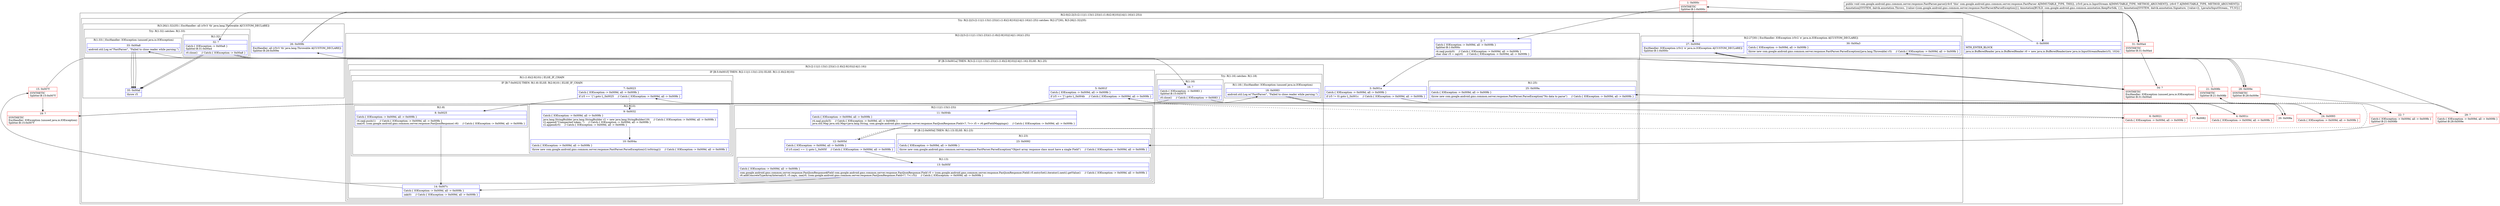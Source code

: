 digraph "CFG forcom.google.android.gms.common.server.response.FastParser.parse(Ljava\/io\/InputStream;Lcom\/google\/android\/gms\/common\/server\/response\/FastJsonResponse;)V" {
subgraph cluster_Region_1260669909 {
label = "R(2:0|(2:2|(3:(2:11|(1:13)(1:23))(1:(1:8)(2:9|10))|14|(1:16))(1:25)))";
node [shape=record,color=blue];
Node_0 [shape=record,label="{0\:\ 0x0000|MTH_ENTER_BLOCK\l|java.io.BufferedReader java.io.BufferedReader r0 = new java.io.BufferedReader(new java.io.InputStreamReader(r5), 1024)\l}"];
subgraph cluster_TryCatchRegion_1052103768 {
label = "Try: R(2:2|(3:(2:11|(1:13)(1:23))(1:(1:8)(2:9|10))|14|(1:16))(1:25)) catches: R(2:27|30), R(3:26|(1:32)|35)";
node [shape=record,color=blue];
subgraph cluster_Region_918525939 {
label = "R(2:2|(3:(2:11|(1:13)(1:23))(1:(1:8)(2:9|10))|14|(1:16))(1:25))";
node [shape=record,color=blue];
Node_2 [shape=record,label="{2\:\ ?|Catch:\{ IOException \-\> 0x009d, all \-\> 0x009b \}\lSplitter:B:1:0x000c\l|r4.zaql.push(0)     \/\/ Catch:\{ IOException \-\> 0x009d, all \-\> 0x009b \}\lchar char r5 = zaj(r0)     \/\/ Catch:\{ IOException \-\> 0x009d, all \-\> 0x009b \}\l}"];
subgraph cluster_IfRegion_1801422288 {
label = "IF [B:3:0x001a] THEN: R(3:(2:11|(1:13)(1:23))(1:(1:8)(2:9|10))|14|(1:16)) ELSE: R(1:25)";
node [shape=record,color=blue];
Node_3 [shape=record,label="{3\:\ 0x001a|Catch:\{ IOException \-\> 0x009d, all \-\> 0x009b \}\l|if (r5 != 0) goto L_0x001c     \/\/ Catch:\{ IOException \-\> 0x009d, all \-\> 0x009b \}\l}"];
subgraph cluster_Region_125059615 {
label = "R(3:(2:11|(1:13)(1:23))(1:(1:8)(2:9|10))|14|(1:16))";
node [shape=record,color=blue];
subgraph cluster_IfRegion_1794773305 {
label = "IF [B:5:0x001f] THEN: R(2:11|(1:13)(1:23)) ELSE: R(1:(1:8)(2:9|10))";
node [shape=record,color=blue];
Node_5 [shape=record,label="{5\:\ 0x001f|Catch:\{ IOException \-\> 0x009d, all \-\> 0x009b \}\l|if (r5 == '[') goto L_0x004b     \/\/ Catch:\{ IOException \-\> 0x009d, all \-\> 0x009b \}\l}"];
subgraph cluster_Region_1731311010 {
label = "R(2:11|(1:13)(1:23))";
node [shape=record,color=blue];
Node_11 [shape=record,label="{11\:\ 0x004b|Catch:\{ IOException \-\> 0x009d, all \-\> 0x009b \}\l|r4.zaql.push(5)     \/\/ Catch:\{ IOException \-\> 0x009d, all \-\> 0x009b \}\ljava.util.Map java.util.Map\<java.lang.String, com.google.android.gms.common.server.response.FastJsonResponse.Field\<?, ?\>\> r5 = r6.getFieldMappings()     \/\/ Catch:\{ IOException \-\> 0x009d, all \-\> 0x009b \}\l}"];
subgraph cluster_IfRegion_1568146340 {
label = "IF [B:12:0x005d] THEN: R(1:13) ELSE: R(1:23)";
node [shape=record,color=blue];
Node_12 [shape=record,label="{12\:\ 0x005d|Catch:\{ IOException \-\> 0x009d, all \-\> 0x009b \}\l|if (r5.size() == 1) goto L_0x005f     \/\/ Catch:\{ IOException \-\> 0x009d, all \-\> 0x009b \}\l}"];
subgraph cluster_Region_1572848359 {
label = "R(1:13)";
node [shape=record,color=blue];
Node_13 [shape=record,label="{13\:\ 0x005f|Catch:\{ IOException \-\> 0x009d, all \-\> 0x009b \}\l|com.google.android.gms.common.server.response.FastJsonResponse$Field com.google.android.gms.common.server.response.FastJsonResponse.Field r5 = (com.google.android.gms.common.server.response.FastJsonResponse.Field) r5.entrySet().iterator().next().getValue()     \/\/ Catch:\{ IOException \-\> 0x009d, all \-\> 0x009b \}\lr6.addConcreteTypeArrayInternal(r5, r5.zapu, zaa(r0, (com.google.android.gms.common.server.response.FastJsonResponse.Field\<?, ?\>) r5))     \/\/ Catch:\{ IOException \-\> 0x009d, all \-\> 0x009b \}\l}"];
}
subgraph cluster_Region_499137636 {
label = "R(1:23)";
node [shape=record,color=blue];
Node_23 [shape=record,label="{23\:\ 0x0092|Catch:\{ IOException \-\> 0x009d, all \-\> 0x009b \}\l|throw new com.google.android.gms.common.server.response.FastParser.ParseException(\"Object array response class must have a single Field\")     \/\/ Catch:\{ IOException \-\> 0x009d, all \-\> 0x009b \}\l}"];
}
}
}
subgraph cluster_Region_1475960107 {
label = "R(1:(1:8)(2:9|10)) | ELSE_IF_CHAIN\l";
node [shape=record,color=blue];
subgraph cluster_IfRegion_513480847 {
label = "IF [B:7:0x0023] THEN: R(1:8) ELSE: R(2:9|10) | ELSE_IF_CHAIN\l";
node [shape=record,color=blue];
Node_7 [shape=record,label="{7\:\ 0x0023|Catch:\{ IOException \-\> 0x009d, all \-\> 0x009b \}\l|if (r5 == '\{') goto L_0x0025     \/\/ Catch:\{ IOException \-\> 0x009d, all \-\> 0x009b \}\l}"];
subgraph cluster_Region_1796031807 {
label = "R(1:8)";
node [shape=record,color=blue];
Node_8 [shape=record,label="{8\:\ 0x0025|Catch:\{ IOException \-\> 0x009d, all \-\> 0x009b \}\l|r4.zaql.push(1)     \/\/ Catch:\{ IOException \-\> 0x009d, all \-\> 0x009b \}\lzaa(r0, (com.google.android.gms.common.server.response.FastJsonResponse) r6)     \/\/ Catch:\{ IOException \-\> 0x009d, all \-\> 0x009b \}\l}"];
}
subgraph cluster_Region_1893191533 {
label = "R(2:9|10)";
node [shape=record,color=blue];
Node_9 [shape=record,label="{9\:\ 0x0032|Catch:\{ IOException \-\> 0x009d, all \-\> 0x009b \}\l|java.lang.StringBuilder java.lang.StringBuilder r2 = new java.lang.StringBuilder(19)     \/\/ Catch:\{ IOException \-\> 0x009d, all \-\> 0x009b \}\lr2.append(\"Unexpected token: \")     \/\/ Catch:\{ IOException \-\> 0x009d, all \-\> 0x009b \}\lr2.append(r5)     \/\/ Catch:\{ IOException \-\> 0x009d, all \-\> 0x009b \}\l}"];
Node_10 [shape=record,label="{10\:\ 0x004a|Catch:\{ IOException \-\> 0x009d, all \-\> 0x009b \}\l|throw new com.google.android.gms.common.server.response.FastParser.ParseException(r2.toString())     \/\/ Catch:\{ IOException \-\> 0x009d, all \-\> 0x009b \}\l}"];
}
}
}
}
Node_14 [shape=record,label="{14\:\ 0x007c|Catch:\{ IOException \-\> 0x009d, all \-\> 0x009b \}\l|zak(0)     \/\/ Catch:\{ IOException \-\> 0x009d, all \-\> 0x009b \}\l}"];
subgraph cluster_TryCatchRegion_1199461528 {
label = "Try: R(1:16) catches: R(1:18)";
node [shape=record,color=blue];
subgraph cluster_Region_43958632 {
label = "R(1:16)";
node [shape=record,color=blue];
Node_16 [shape=record,label="{16\:\ ?|Catch:\{ IOException \-\> 0x0083 \}\lSplitter:B:15:0x007f\l|r0.close()     \/\/ Catch:\{ IOException \-\> 0x0083 \}\l}"];
}
subgraph cluster_Region_1656722130 {
label = "R(1:18) | ExcHandler: IOException (unused java.io.IOException)\l";
node [shape=record,color=blue];
Node_18 [shape=record,label="{18\:\ 0x0083|android.util.Log.w(\"FastParser\", \"Failed to close reader while parsing.\")\l}"];
}
}
}
subgraph cluster_Region_2122359293 {
label = "R(1:25)";
node [shape=record,color=blue];
Node_25 [shape=record,label="{25\:\ 0x009a|Catch:\{ IOException \-\> 0x009d, all \-\> 0x009b \}\l|throw new com.google.android.gms.common.server.response.FastParser.ParseException(\"No data to parse\")     \/\/ Catch:\{ IOException \-\> 0x009d, all \-\> 0x009b \}\l}"];
}
}
}
subgraph cluster_Region_1661844227 {
label = "R(2:27|30) | ExcHandler: IOException (r5v2 'e' java.io.IOException A[CUSTOM_DECLARE])\l";
node [shape=record,color=blue];
Node_27 [shape=record,label="{27\:\ 0x009d|ExcHandler: IOException (r5v2 'e' java.io.IOException A[CUSTOM_DECLARE])\lSplitter:B:1:0x000c\l}"];
Node_30 [shape=record,label="{30\:\ 0x00a3|Catch:\{ IOException \-\> 0x009d, all \-\> 0x009b \}\l|throw new com.google.android.gms.common.server.response.FastParser.ParseException((java.lang.Throwable) r5)     \/\/ Catch:\{ IOException \-\> 0x009d, all \-\> 0x009b \}\l}"];
}
subgraph cluster_Region_1457711470 {
label = "R(3:26|(1:32)|35) | ExcHandler: all (r5v3 'th' java.lang.Throwable A[CUSTOM_DECLARE])\l";
node [shape=record,color=blue];
Node_26 [shape=record,label="{26\:\ 0x009b|ExcHandler: all (r5v3 'th' java.lang.Throwable A[CUSTOM_DECLARE])\lSplitter:B:28:0x009e\l}"];
subgraph cluster_TryCatchRegion_1213585506 {
label = "Try: R(1:32) catches: R(1:33)";
node [shape=record,color=blue];
subgraph cluster_Region_1213517511 {
label = "R(1:32)";
node [shape=record,color=blue];
Node_32 [shape=record,label="{32\:\ ?|Catch:\{ IOException \-\> 0x00a8 \}\lSplitter:B:31:0x00a4\l|r0.close()     \/\/ Catch:\{ IOException \-\> 0x00a8 \}\l}"];
}
subgraph cluster_Region_866195420 {
label = "R(1:33) | ExcHandler: IOException (unused java.io.IOException)\l";
node [shape=record,color=blue];
Node_33 [shape=record,label="{33\:\ 0x00a8|android.util.Log.w(\"FastParser\", \"Failed to close reader while parsing.\")\l}"];
}
}
Node_35 [shape=record,label="{35\:\ 0x00af|throw r5\l}"];
}
}
}
subgraph cluster_Region_1661844227 {
label = "R(2:27|30) | ExcHandler: IOException (r5v2 'e' java.io.IOException A[CUSTOM_DECLARE])\l";
node [shape=record,color=blue];
Node_27 [shape=record,label="{27\:\ 0x009d|ExcHandler: IOException (r5v2 'e' java.io.IOException A[CUSTOM_DECLARE])\lSplitter:B:1:0x000c\l}"];
Node_30 [shape=record,label="{30\:\ 0x00a3|Catch:\{ IOException \-\> 0x009d, all \-\> 0x009b \}\l|throw new com.google.android.gms.common.server.response.FastParser.ParseException((java.lang.Throwable) r5)     \/\/ Catch:\{ IOException \-\> 0x009d, all \-\> 0x009b \}\l}"];
}
subgraph cluster_Region_1457711470 {
label = "R(3:26|(1:32)|35) | ExcHandler: all (r5v3 'th' java.lang.Throwable A[CUSTOM_DECLARE])\l";
node [shape=record,color=blue];
Node_26 [shape=record,label="{26\:\ 0x009b|ExcHandler: all (r5v3 'th' java.lang.Throwable A[CUSTOM_DECLARE])\lSplitter:B:28:0x009e\l}"];
subgraph cluster_TryCatchRegion_1213585506 {
label = "Try: R(1:32) catches: R(1:33)";
node [shape=record,color=blue];
subgraph cluster_Region_1213517511 {
label = "R(1:32)";
node [shape=record,color=blue];
Node_32 [shape=record,label="{32\:\ ?|Catch:\{ IOException \-\> 0x00a8 \}\lSplitter:B:31:0x00a4\l|r0.close()     \/\/ Catch:\{ IOException \-\> 0x00a8 \}\l}"];
}
subgraph cluster_Region_866195420 {
label = "R(1:33) | ExcHandler: IOException (unused java.io.IOException)\l";
node [shape=record,color=blue];
Node_33 [shape=record,label="{33\:\ 0x00a8|android.util.Log.w(\"FastParser\", \"Failed to close reader while parsing.\")\l}"];
}
}
Node_35 [shape=record,label="{35\:\ 0x00af|throw r5\l}"];
}
subgraph cluster_Region_1656722130 {
label = "R(1:18) | ExcHandler: IOException (unused java.io.IOException)\l";
node [shape=record,color=blue];
Node_18 [shape=record,label="{18\:\ 0x0083|android.util.Log.w(\"FastParser\", \"Failed to close reader while parsing.\")\l}"];
}
subgraph cluster_Region_866195420 {
label = "R(1:33) | ExcHandler: IOException (unused java.io.IOException)\l";
node [shape=record,color=blue];
Node_33 [shape=record,label="{33\:\ 0x00a8|android.util.Log.w(\"FastParser\", \"Failed to close reader while parsing.\")\l}"];
}
Node_1 [shape=record,color=red,label="{1\:\ 0x000c|SYNTHETIC\lSplitter:B:1:0x000c\l}"];
Node_4 [shape=record,color=red,label="{4\:\ 0x001c|Catch:\{ IOException \-\> 0x009d, all \-\> 0x009b \}\l}"];
Node_6 [shape=record,color=red,label="{6\:\ 0x0021|Catch:\{ IOException \-\> 0x009d, all \-\> 0x009b \}\l}"];
Node_15 [shape=record,color=red,label="{15\:\ 0x007f|SYNTHETIC\lSplitter:B:15:0x007f\l}"];
Node_17 [shape=record,color=red,label="{17\:\ 0x0082}"];
Node_19 [shape=record,color=red,label="{19\:\ ?|SYNTHETIC\lExcHandler: IOException (unused java.io.IOException)\lSplitter:B:15:0x007f\l}"];
Node_20 [shape=record,color=red,label="{20\:\ 0x008a}"];
Node_21 [shape=record,color=red,label="{21\:\ 0x008b|SYNTHETIC\lSplitter:B:21:0x008b\l}"];
Node_22 [shape=record,color=red,label="{22\:\ ?|Catch:\{ IOException \-\> 0x009d, all \-\> 0x009b \}\lSplitter:B:21:0x008b\l}"];
Node_24 [shape=record,color=red,label="{24\:\ 0x0093|Catch:\{ IOException \-\> 0x009d, all \-\> 0x009b \}\l}"];
Node_28 [shape=record,color=red,label="{28\:\ 0x009e|SYNTHETIC\lSplitter:B:28:0x009e\l}"];
Node_29 [shape=record,color=red,label="{29\:\ ?|Catch:\{ IOException \-\> 0x009d, all \-\> 0x009b \}\lSplitter:B:28:0x009e\l}"];
Node_31 [shape=record,color=red,label="{31\:\ 0x00a4|SYNTHETIC\lSplitter:B:31:0x00a4\l}"];
Node_34 [shape=record,color=red,label="{34\:\ ?|SYNTHETIC\lExcHandler: IOException (unused java.io.IOException)\lSplitter:B:31:0x00a4\l}"];
MethodNode[shape=record,label="{public void com.google.android.gms.common.server.response.FastParser.parse((r4v0 'this' com.google.android.gms.common.server.response.FastParser A[IMMUTABLE_TYPE, THIS]), (r5v0 java.io.InputStream A[IMMUTABLE_TYPE, METHOD_ARGUMENT]), (r6v0 T A[IMMUTABLE_TYPE, METHOD_ARGUMENT]))  | Annotation[SYSTEM, dalvik.annotation.Throws, \{value=[com.google.android.gms.common.server.response.FastParser$ParseException]\}], Annotation[BUILD, com.google.android.gms.common.annotation.KeepForSdk, \{\}], Annotation[SYSTEM, dalvik.annotation.Signature, \{value=[(, Ljava\/io\/InputStream;, TT;)V]\}]\l}"];
MethodNode -> Node_0;
Node_0 -> Node_1;
Node_2 -> Node_3;
Node_3 -> Node_4;
Node_3 -> Node_24[style=dashed];
Node_5 -> Node_6[style=dashed];
Node_5 -> Node_11;
Node_11 -> Node_12;
Node_12 -> Node_13;
Node_12 -> Node_21[style=dashed];
Node_13 -> Node_14;
Node_7 -> Node_8;
Node_7 -> Node_9[style=dashed];
Node_8 -> Node_14;
Node_9 -> Node_10;
Node_14 -> Node_15;
Node_16 -> Node_17;
Node_16 -> Node_19;
Node_18 -> Node_20;
Node_27 -> Node_28;
Node_26 -> Node_31;
Node_32 -> Node_34;
Node_32 -> Node_35;
Node_33 -> Node_35;
Node_27 -> Node_28;
Node_26 -> Node_31;
Node_32 -> Node_34;
Node_32 -> Node_35;
Node_33 -> Node_35;
Node_18 -> Node_20;
Node_33 -> Node_35;
Node_1 -> Node_2;
Node_1 -> Node_27;
Node_4 -> Node_5;
Node_6 -> Node_7;
Node_15 -> Node_16;
Node_15 -> Node_19;
Node_19 -> Node_18;
Node_21 -> Node_22;
Node_21 -> Node_27;
Node_22 -> Node_23;
Node_24 -> Node_25;
Node_28 -> Node_29;
Node_28 -> Node_26;
Node_29 -> Node_30;
Node_31 -> Node_32;
Node_31 -> Node_34;
Node_34 -> Node_33;
}

